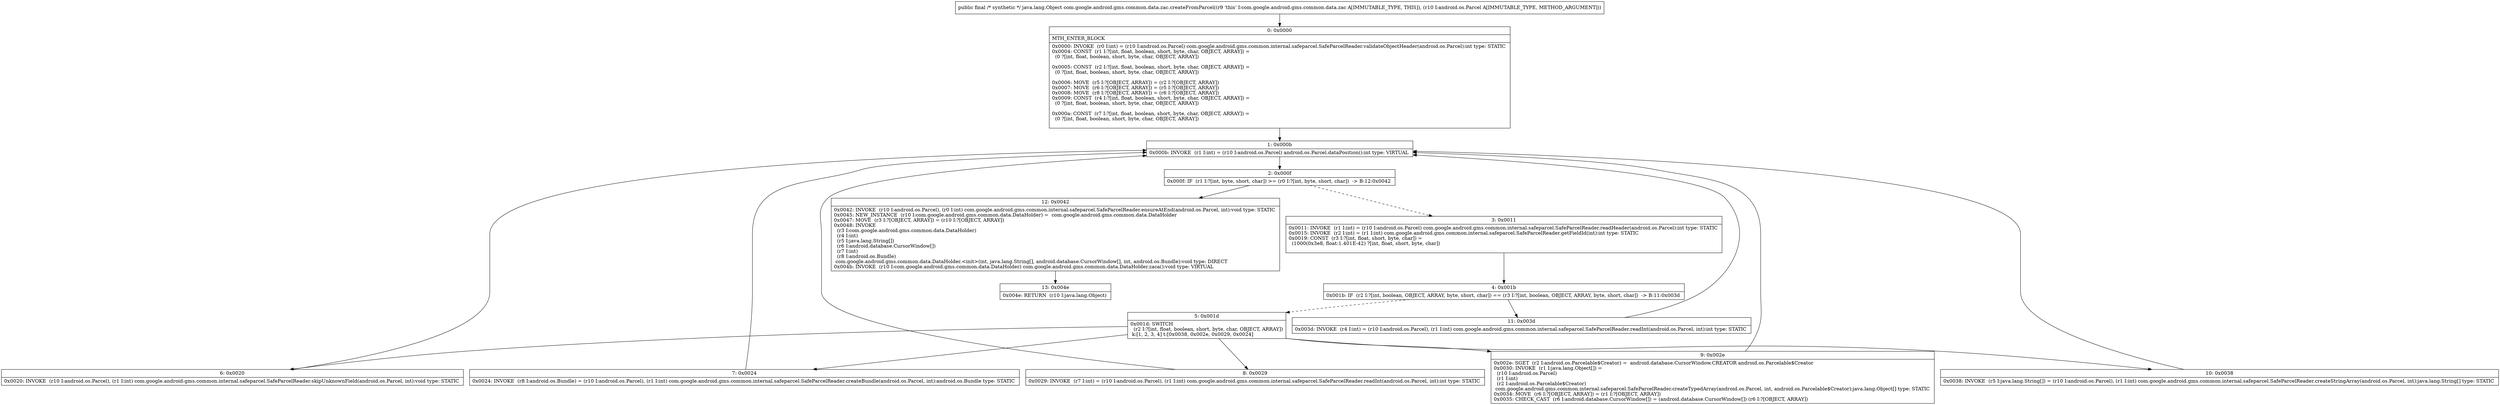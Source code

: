 digraph "CFG forcom.google.android.gms.common.data.zac.createFromParcel(Landroid\/os\/Parcel;)Ljava\/lang\/Object;" {
Node_0 [shape=record,label="{0\:\ 0x0000|MTH_ENTER_BLOCK\l|0x0000: INVOKE  (r0 I:int) = (r10 I:android.os.Parcel) com.google.android.gms.common.internal.safeparcel.SafeParcelReader.validateObjectHeader(android.os.Parcel):int type: STATIC \l0x0004: CONST  (r1 I:?[int, float, boolean, short, byte, char, OBJECT, ARRAY]) = \l  (0 ?[int, float, boolean, short, byte, char, OBJECT, ARRAY])\l \l0x0005: CONST  (r2 I:?[int, float, boolean, short, byte, char, OBJECT, ARRAY]) = \l  (0 ?[int, float, boolean, short, byte, char, OBJECT, ARRAY])\l \l0x0006: MOVE  (r5 I:?[OBJECT, ARRAY]) = (r2 I:?[OBJECT, ARRAY]) \l0x0007: MOVE  (r6 I:?[OBJECT, ARRAY]) = (r5 I:?[OBJECT, ARRAY]) \l0x0008: MOVE  (r8 I:?[OBJECT, ARRAY]) = (r6 I:?[OBJECT, ARRAY]) \l0x0009: CONST  (r4 I:?[int, float, boolean, short, byte, char, OBJECT, ARRAY]) = \l  (0 ?[int, float, boolean, short, byte, char, OBJECT, ARRAY])\l \l0x000a: CONST  (r7 I:?[int, float, boolean, short, byte, char, OBJECT, ARRAY]) = \l  (0 ?[int, float, boolean, short, byte, char, OBJECT, ARRAY])\l \l}"];
Node_1 [shape=record,label="{1\:\ 0x000b|0x000b: INVOKE  (r1 I:int) = (r10 I:android.os.Parcel) android.os.Parcel.dataPosition():int type: VIRTUAL \l}"];
Node_2 [shape=record,label="{2\:\ 0x000f|0x000f: IF  (r1 I:?[int, byte, short, char]) \>= (r0 I:?[int, byte, short, char])  \-\> B:12:0x0042 \l}"];
Node_3 [shape=record,label="{3\:\ 0x0011|0x0011: INVOKE  (r1 I:int) = (r10 I:android.os.Parcel) com.google.android.gms.common.internal.safeparcel.SafeParcelReader.readHeader(android.os.Parcel):int type: STATIC \l0x0015: INVOKE  (r2 I:int) = (r1 I:int) com.google.android.gms.common.internal.safeparcel.SafeParcelReader.getFieldId(int):int type: STATIC \l0x0019: CONST  (r3 I:?[int, float, short, byte, char]) = \l  (1000(0x3e8, float:1.401E\-42) ?[int, float, short, byte, char])\l \l}"];
Node_4 [shape=record,label="{4\:\ 0x001b|0x001b: IF  (r2 I:?[int, boolean, OBJECT, ARRAY, byte, short, char]) == (r3 I:?[int, boolean, OBJECT, ARRAY, byte, short, char])  \-\> B:11:0x003d \l}"];
Node_5 [shape=record,label="{5\:\ 0x001d|0x001d: SWITCH  \l  (r2 I:?[int, float, boolean, short, byte, char, OBJECT, ARRAY])\l k:[1, 2, 3, 4] t:[0x0038, 0x002e, 0x0029, 0x0024] \l}"];
Node_6 [shape=record,label="{6\:\ 0x0020|0x0020: INVOKE  (r10 I:android.os.Parcel), (r1 I:int) com.google.android.gms.common.internal.safeparcel.SafeParcelReader.skipUnknownField(android.os.Parcel, int):void type: STATIC \l}"];
Node_7 [shape=record,label="{7\:\ 0x0024|0x0024: INVOKE  (r8 I:android.os.Bundle) = (r10 I:android.os.Parcel), (r1 I:int) com.google.android.gms.common.internal.safeparcel.SafeParcelReader.createBundle(android.os.Parcel, int):android.os.Bundle type: STATIC \l}"];
Node_8 [shape=record,label="{8\:\ 0x0029|0x0029: INVOKE  (r7 I:int) = (r10 I:android.os.Parcel), (r1 I:int) com.google.android.gms.common.internal.safeparcel.SafeParcelReader.readInt(android.os.Parcel, int):int type: STATIC \l}"];
Node_9 [shape=record,label="{9\:\ 0x002e|0x002e: SGET  (r2 I:android.os.Parcelable$Creator) =  android.database.CursorWindow.CREATOR android.os.Parcelable$Creator \l0x0030: INVOKE  (r1 I:java.lang.Object[]) = \l  (r10 I:android.os.Parcel)\l  (r1 I:int)\l  (r2 I:android.os.Parcelable$Creator)\l com.google.android.gms.common.internal.safeparcel.SafeParcelReader.createTypedArray(android.os.Parcel, int, android.os.Parcelable$Creator):java.lang.Object[] type: STATIC \l0x0034: MOVE  (r6 I:?[OBJECT, ARRAY]) = (r1 I:?[OBJECT, ARRAY]) \l0x0035: CHECK_CAST  (r6 I:android.database.CursorWindow[]) = (android.database.CursorWindow[]) (r6 I:?[OBJECT, ARRAY]) \l}"];
Node_10 [shape=record,label="{10\:\ 0x0038|0x0038: INVOKE  (r5 I:java.lang.String[]) = (r10 I:android.os.Parcel), (r1 I:int) com.google.android.gms.common.internal.safeparcel.SafeParcelReader.createStringArray(android.os.Parcel, int):java.lang.String[] type: STATIC \l}"];
Node_11 [shape=record,label="{11\:\ 0x003d|0x003d: INVOKE  (r4 I:int) = (r10 I:android.os.Parcel), (r1 I:int) com.google.android.gms.common.internal.safeparcel.SafeParcelReader.readInt(android.os.Parcel, int):int type: STATIC \l}"];
Node_12 [shape=record,label="{12\:\ 0x0042|0x0042: INVOKE  (r10 I:android.os.Parcel), (r0 I:int) com.google.android.gms.common.internal.safeparcel.SafeParcelReader.ensureAtEnd(android.os.Parcel, int):void type: STATIC \l0x0045: NEW_INSTANCE  (r10 I:com.google.android.gms.common.data.DataHolder) =  com.google.android.gms.common.data.DataHolder \l0x0047: MOVE  (r3 I:?[OBJECT, ARRAY]) = (r10 I:?[OBJECT, ARRAY]) \l0x0048: INVOKE  \l  (r3 I:com.google.android.gms.common.data.DataHolder)\l  (r4 I:int)\l  (r5 I:java.lang.String[])\l  (r6 I:android.database.CursorWindow[])\l  (r7 I:int)\l  (r8 I:android.os.Bundle)\l com.google.android.gms.common.data.DataHolder.\<init\>(int, java.lang.String[], android.database.CursorWindow[], int, android.os.Bundle):void type: DIRECT \l0x004b: INVOKE  (r10 I:com.google.android.gms.common.data.DataHolder) com.google.android.gms.common.data.DataHolder.zaca():void type: VIRTUAL \l}"];
Node_13 [shape=record,label="{13\:\ 0x004e|0x004e: RETURN  (r10 I:java.lang.Object) \l}"];
MethodNode[shape=record,label="{public final \/* synthetic *\/ java.lang.Object com.google.android.gms.common.data.zac.createFromParcel((r9 'this' I:com.google.android.gms.common.data.zac A[IMMUTABLE_TYPE, THIS]), (r10 I:android.os.Parcel A[IMMUTABLE_TYPE, METHOD_ARGUMENT])) }"];
MethodNode -> Node_0;
Node_0 -> Node_1;
Node_1 -> Node_2;
Node_2 -> Node_3[style=dashed];
Node_2 -> Node_12;
Node_3 -> Node_4;
Node_4 -> Node_5[style=dashed];
Node_4 -> Node_11;
Node_5 -> Node_6;
Node_5 -> Node_7;
Node_5 -> Node_8;
Node_5 -> Node_9;
Node_5 -> Node_10;
Node_6 -> Node_1;
Node_7 -> Node_1;
Node_8 -> Node_1;
Node_9 -> Node_1;
Node_10 -> Node_1;
Node_11 -> Node_1;
Node_12 -> Node_13;
}

